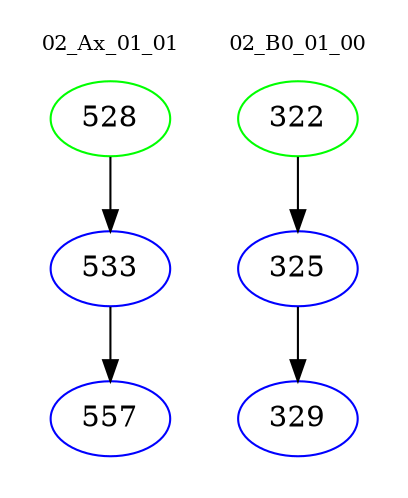 digraph{
subgraph cluster_0 {
color = white
label = "02_Ax_01_01";
fontsize=10;
T0_528 [label="528", color="green"]
T0_528 -> T0_533 [color="black"]
T0_533 [label="533", color="blue"]
T0_533 -> T0_557 [color="black"]
T0_557 [label="557", color="blue"]
}
subgraph cluster_1 {
color = white
label = "02_B0_01_00";
fontsize=10;
T1_322 [label="322", color="green"]
T1_322 -> T1_325 [color="black"]
T1_325 [label="325", color="blue"]
T1_325 -> T1_329 [color="black"]
T1_329 [label="329", color="blue"]
}
}
